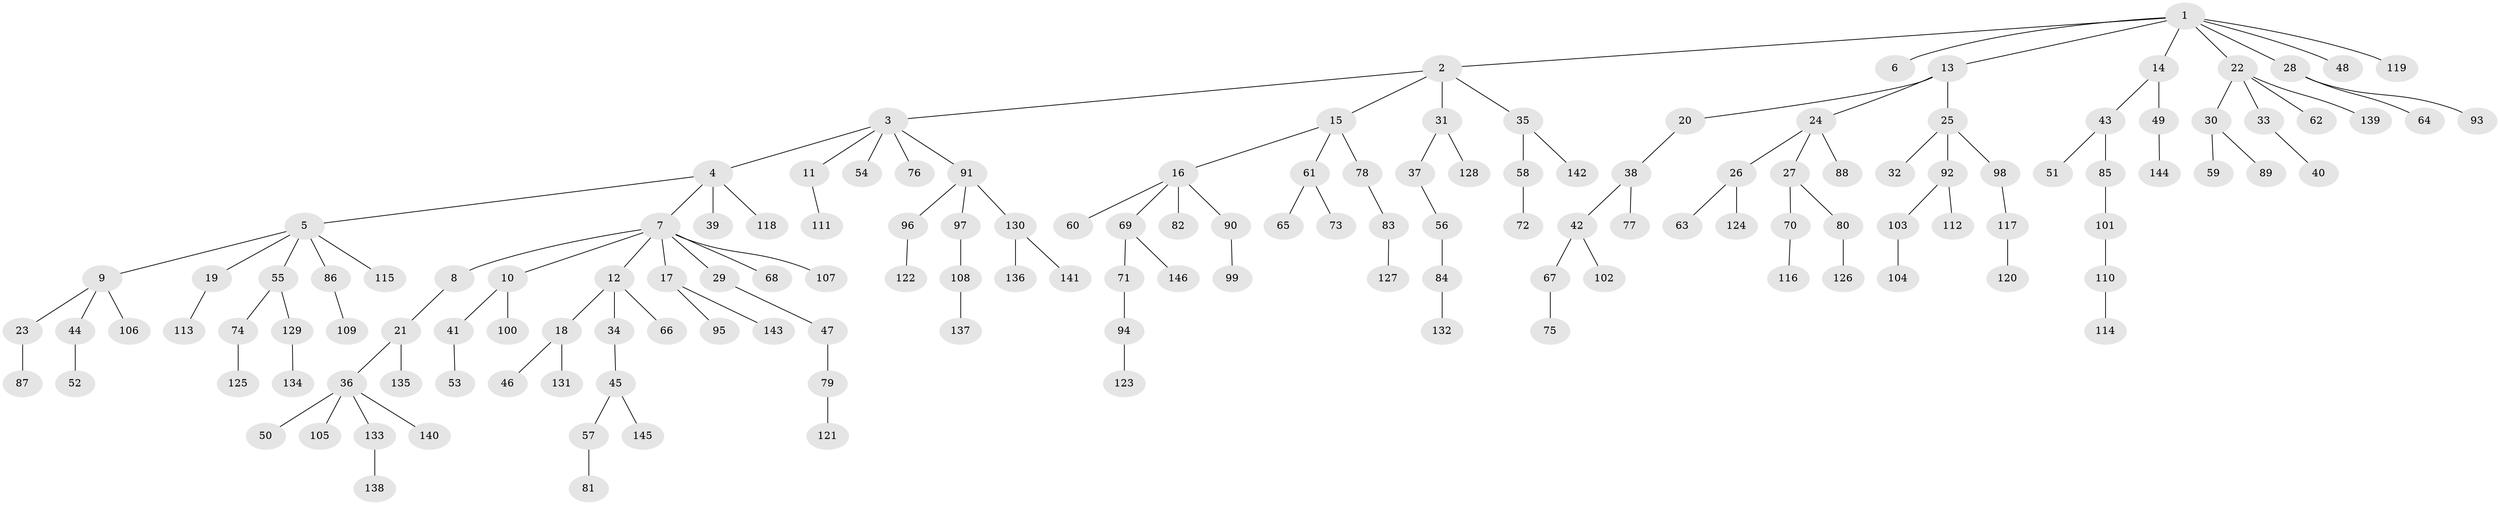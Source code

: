 // Generated by graph-tools (version 1.1) at 2025/02/03/09/25 03:02:28]
// undirected, 146 vertices, 145 edges
graph export_dot {
graph [start="1"]
  node [color=gray90,style=filled];
  1;
  2;
  3;
  4;
  5;
  6;
  7;
  8;
  9;
  10;
  11;
  12;
  13;
  14;
  15;
  16;
  17;
  18;
  19;
  20;
  21;
  22;
  23;
  24;
  25;
  26;
  27;
  28;
  29;
  30;
  31;
  32;
  33;
  34;
  35;
  36;
  37;
  38;
  39;
  40;
  41;
  42;
  43;
  44;
  45;
  46;
  47;
  48;
  49;
  50;
  51;
  52;
  53;
  54;
  55;
  56;
  57;
  58;
  59;
  60;
  61;
  62;
  63;
  64;
  65;
  66;
  67;
  68;
  69;
  70;
  71;
  72;
  73;
  74;
  75;
  76;
  77;
  78;
  79;
  80;
  81;
  82;
  83;
  84;
  85;
  86;
  87;
  88;
  89;
  90;
  91;
  92;
  93;
  94;
  95;
  96;
  97;
  98;
  99;
  100;
  101;
  102;
  103;
  104;
  105;
  106;
  107;
  108;
  109;
  110;
  111;
  112;
  113;
  114;
  115;
  116;
  117;
  118;
  119;
  120;
  121;
  122;
  123;
  124;
  125;
  126;
  127;
  128;
  129;
  130;
  131;
  132;
  133;
  134;
  135;
  136;
  137;
  138;
  139;
  140;
  141;
  142;
  143;
  144;
  145;
  146;
  1 -- 2;
  1 -- 6;
  1 -- 13;
  1 -- 14;
  1 -- 22;
  1 -- 28;
  1 -- 48;
  1 -- 119;
  2 -- 3;
  2 -- 15;
  2 -- 31;
  2 -- 35;
  3 -- 4;
  3 -- 11;
  3 -- 54;
  3 -- 76;
  3 -- 91;
  4 -- 5;
  4 -- 7;
  4 -- 39;
  4 -- 118;
  5 -- 9;
  5 -- 19;
  5 -- 55;
  5 -- 86;
  5 -- 115;
  7 -- 8;
  7 -- 10;
  7 -- 12;
  7 -- 17;
  7 -- 29;
  7 -- 68;
  7 -- 107;
  8 -- 21;
  9 -- 23;
  9 -- 44;
  9 -- 106;
  10 -- 41;
  10 -- 100;
  11 -- 111;
  12 -- 18;
  12 -- 34;
  12 -- 66;
  13 -- 20;
  13 -- 24;
  13 -- 25;
  14 -- 43;
  14 -- 49;
  15 -- 16;
  15 -- 61;
  15 -- 78;
  16 -- 60;
  16 -- 69;
  16 -- 82;
  16 -- 90;
  17 -- 95;
  17 -- 143;
  18 -- 46;
  18 -- 131;
  19 -- 113;
  20 -- 38;
  21 -- 36;
  21 -- 135;
  22 -- 30;
  22 -- 33;
  22 -- 62;
  22 -- 139;
  23 -- 87;
  24 -- 26;
  24 -- 27;
  24 -- 88;
  25 -- 32;
  25 -- 92;
  25 -- 98;
  26 -- 63;
  26 -- 124;
  27 -- 70;
  27 -- 80;
  28 -- 64;
  28 -- 93;
  29 -- 47;
  30 -- 59;
  30 -- 89;
  31 -- 37;
  31 -- 128;
  33 -- 40;
  34 -- 45;
  35 -- 58;
  35 -- 142;
  36 -- 50;
  36 -- 105;
  36 -- 133;
  36 -- 140;
  37 -- 56;
  38 -- 42;
  38 -- 77;
  41 -- 53;
  42 -- 67;
  42 -- 102;
  43 -- 51;
  43 -- 85;
  44 -- 52;
  45 -- 57;
  45 -- 145;
  47 -- 79;
  49 -- 144;
  55 -- 74;
  55 -- 129;
  56 -- 84;
  57 -- 81;
  58 -- 72;
  61 -- 65;
  61 -- 73;
  67 -- 75;
  69 -- 71;
  69 -- 146;
  70 -- 116;
  71 -- 94;
  74 -- 125;
  78 -- 83;
  79 -- 121;
  80 -- 126;
  83 -- 127;
  84 -- 132;
  85 -- 101;
  86 -- 109;
  90 -- 99;
  91 -- 96;
  91 -- 97;
  91 -- 130;
  92 -- 103;
  92 -- 112;
  94 -- 123;
  96 -- 122;
  97 -- 108;
  98 -- 117;
  101 -- 110;
  103 -- 104;
  108 -- 137;
  110 -- 114;
  117 -- 120;
  129 -- 134;
  130 -- 136;
  130 -- 141;
  133 -- 138;
}

